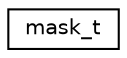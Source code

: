 digraph "Graphical Class Hierarchy"
{
  edge [fontname="Helvetica",fontsize="10",labelfontname="Helvetica",labelfontsize="10"];
  node [fontname="Helvetica",fontsize="10",shape=record];
  rankdir="LR";
  Node1 [label="mask_t",height=0.2,width=0.4,color="black", fillcolor="white", style="filled",URL="$structmask__t.html"];
}
